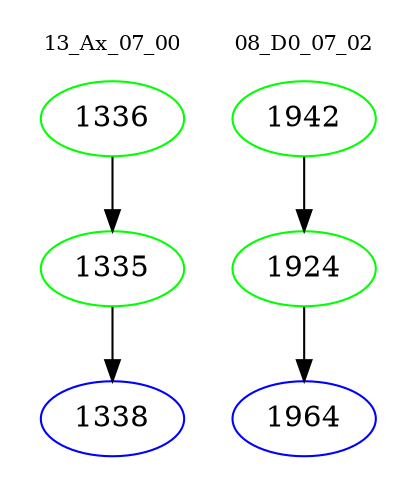 digraph{
subgraph cluster_0 {
color = white
label = "13_Ax_07_00";
fontsize=10;
T0_1336 [label="1336", color="green"]
T0_1336 -> T0_1335 [color="black"]
T0_1335 [label="1335", color="green"]
T0_1335 -> T0_1338 [color="black"]
T0_1338 [label="1338", color="blue"]
}
subgraph cluster_1 {
color = white
label = "08_D0_07_02";
fontsize=10;
T1_1942 [label="1942", color="green"]
T1_1942 -> T1_1924 [color="black"]
T1_1924 [label="1924", color="green"]
T1_1924 -> T1_1964 [color="black"]
T1_1964 [label="1964", color="blue"]
}
}

